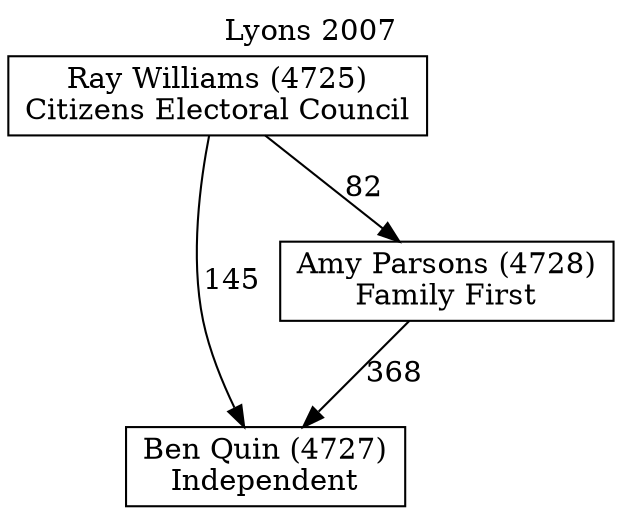 // House preference flow
digraph "Ben Quin (4727)_Lyons_2007" {
	graph [label="Lyons 2007" labelloc=t mclimit=10]
	node [shape=box]
	"Ben Quin (4727)" [label="Ben Quin (4727)
Independent"]
	"Amy Parsons (4728)" [label="Amy Parsons (4728)
Family First"]
	"Ray Williams (4725)" [label="Ray Williams (4725)
Citizens Electoral Council"]
	"Amy Parsons (4728)" -> "Ben Quin (4727)" [label=368]
	"Ray Williams (4725)" -> "Amy Parsons (4728)" [label=82]
	"Ray Williams (4725)" -> "Ben Quin (4727)" [label=145]
}
